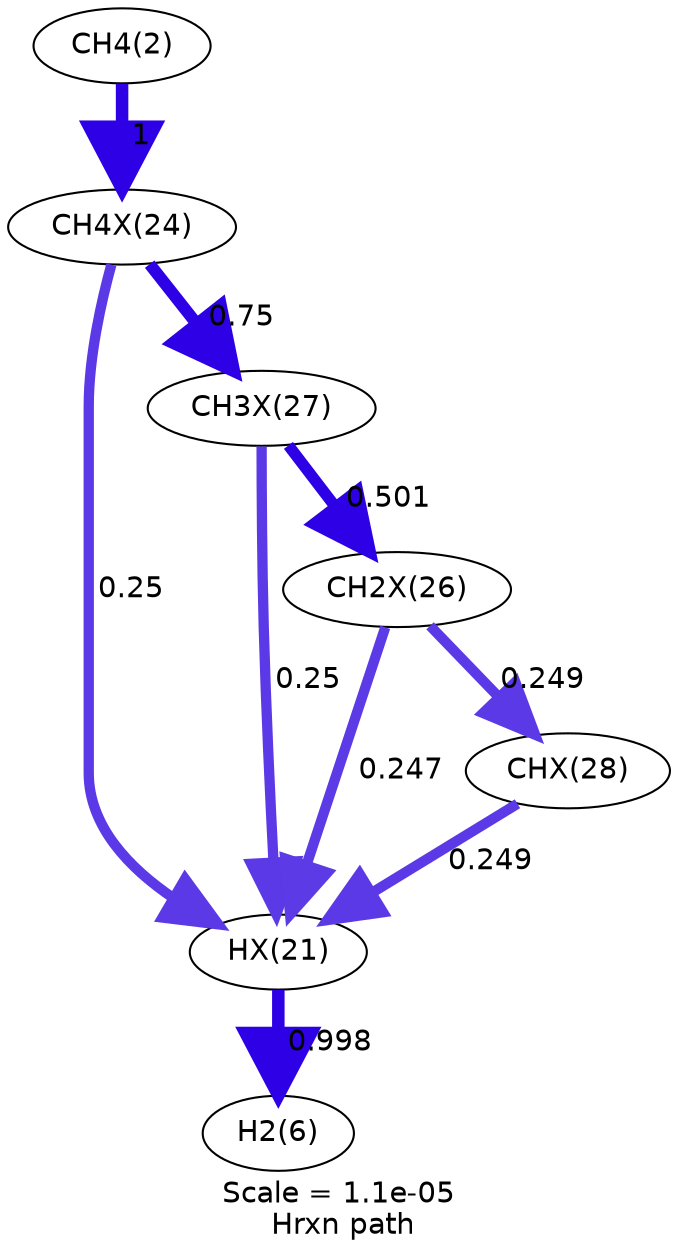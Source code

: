 digraph reaction_paths {
center=1;
s1 -> s27[fontname="Helvetica", penwidth=6, arrowsize=3, color="0.7, 1.5, 0.9"
, label=" 0.998"];
s7 -> s1[fontname="Helvetica", penwidth=4.95, arrowsize=2.48, color="0.7, 0.75, 0.9"
, label=" 0.25"];
s6 -> s1[fontname="Helvetica", penwidth=4.94, arrowsize=2.47, color="0.7, 0.747, 0.9"
, label=" 0.247"];
s8 -> s1[fontname="Helvetica", penwidth=4.95, arrowsize=2.48, color="0.7, 0.749, 0.9"
, label=" 0.249"];
s4 -> s1[fontname="Helvetica", penwidth=4.95, arrowsize=2.48, color="0.7, 0.75, 0.9"
, label=" 0.25"];
s23 -> s4[fontname="Helvetica", penwidth=6, arrowsize=3, color="0.7, 1.5, 0.9"
, label=" 1"];
s7 -> s6[fontname="Helvetica", penwidth=5.48, arrowsize=2.74, color="0.7, 1, 0.9"
, label=" 0.501"];
s4 -> s7[fontname="Helvetica", penwidth=5.78, arrowsize=2.89, color="0.7, 1.25, 0.9"
, label=" 0.75"];
s6 -> s8[fontname="Helvetica", penwidth=4.95, arrowsize=2.48, color="0.7, 0.749, 0.9"
, label=" 0.249"];
s1 [ fontname="Helvetica", label="HX(21)"];
s4 [ fontname="Helvetica", label="CH4X(24)"];
s6 [ fontname="Helvetica", label="CH2X(26)"];
s7 [ fontname="Helvetica", label="CH3X(27)"];
s8 [ fontname="Helvetica", label="CHX(28)"];
s23 [ fontname="Helvetica", label="CH4(2)"];
s27 [ fontname="Helvetica", label="H2(6)"];
 label = "Scale = 1.1e-05\l Hrxn path";
 fontname = "Helvetica";
}
